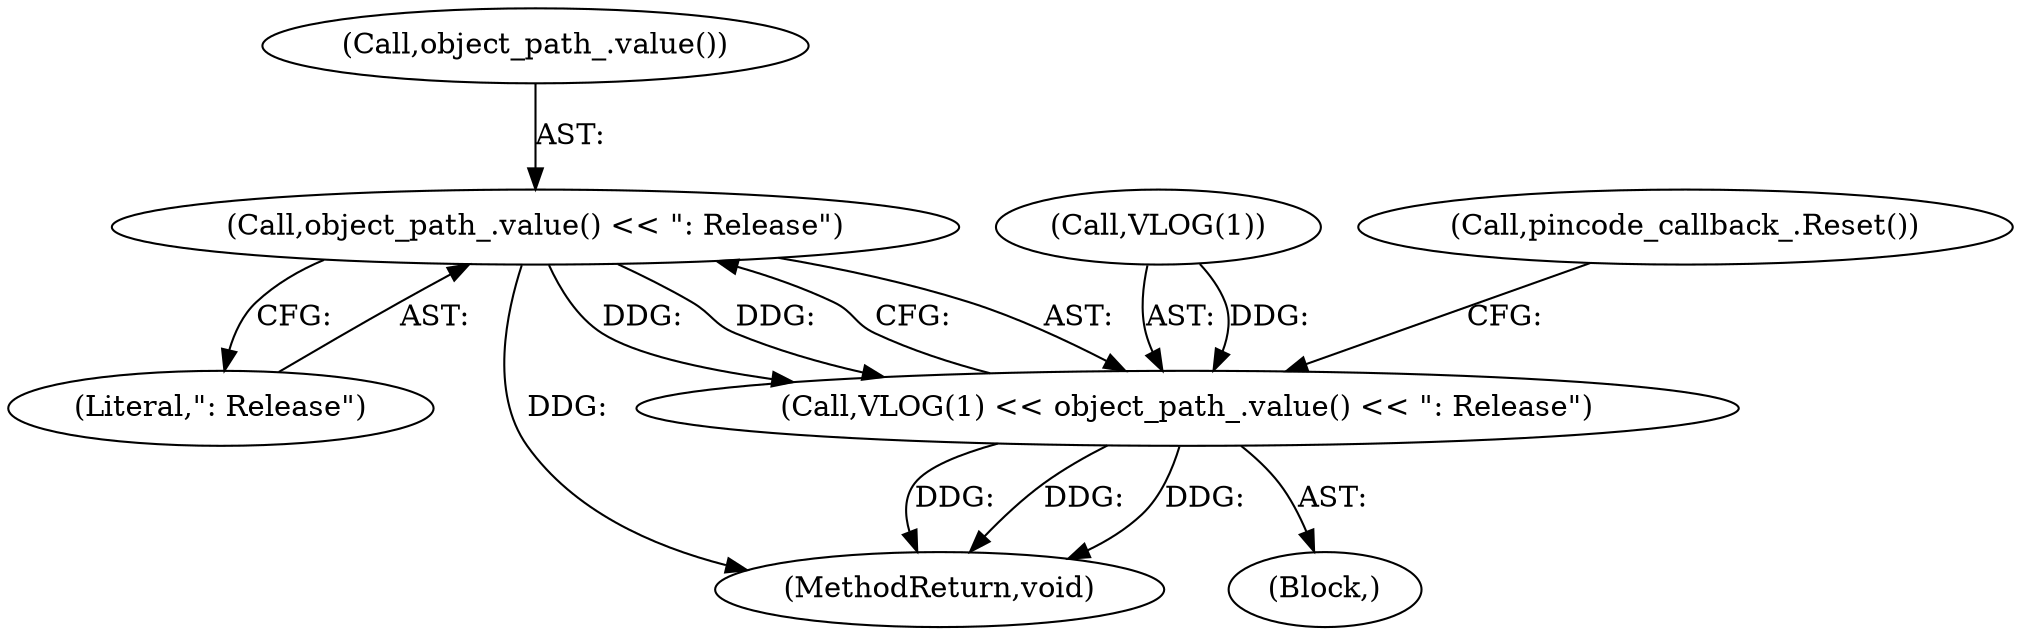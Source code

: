 digraph "1_Chrome_d358f57009b85fb7440208afa5ba87636b491889_19@del" {
"1000109" [label="(Call,object_path_.value() << \": Release\")"];
"1000106" [label="(Call,VLOG(1) << object_path_.value() << \": Release\")"];
"1000111" [label="(Literal,\": Release\")"];
"1000107" [label="(Call,VLOG(1))"];
"1000106" [label="(Call,VLOG(1) << object_path_.value() << \": Release\")"];
"1000110" [label="(Call,object_path_.value())"];
"1000109" [label="(Call,object_path_.value() << \": Release\")"];
"1000112" [label="(Call,pincode_callback_.Reset())"];
"1000116" [label="(MethodReturn,void)"];
"1000101" [label="(Block,)"];
"1000109" -> "1000106"  [label="AST: "];
"1000109" -> "1000111"  [label="CFG: "];
"1000110" -> "1000109"  [label="AST: "];
"1000111" -> "1000109"  [label="AST: "];
"1000106" -> "1000109"  [label="CFG: "];
"1000109" -> "1000116"  [label="DDG: "];
"1000109" -> "1000106"  [label="DDG: "];
"1000109" -> "1000106"  [label="DDG: "];
"1000106" -> "1000101"  [label="AST: "];
"1000107" -> "1000106"  [label="AST: "];
"1000112" -> "1000106"  [label="CFG: "];
"1000106" -> "1000116"  [label="DDG: "];
"1000106" -> "1000116"  [label="DDG: "];
"1000106" -> "1000116"  [label="DDG: "];
"1000107" -> "1000106"  [label="DDG: "];
}
